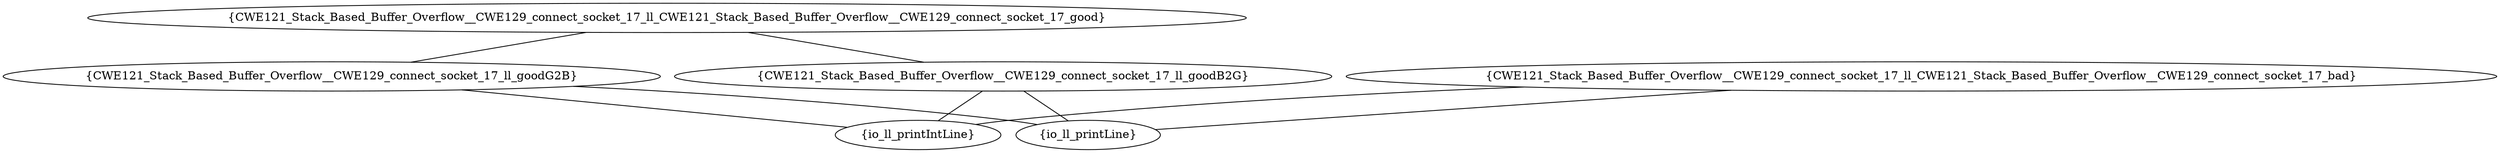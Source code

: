 graph "cg graph" {
CWE121_Stack_Based_Buffer_Overflow__CWE129_connect_socket_17_ll_CWE121_Stack_Based_Buffer_Overflow__CWE129_connect_socket_17_good [label="{CWE121_Stack_Based_Buffer_Overflow__CWE129_connect_socket_17_ll_CWE121_Stack_Based_Buffer_Overflow__CWE129_connect_socket_17_good}"];
CWE121_Stack_Based_Buffer_Overflow__CWE129_connect_socket_17_ll_goodB2G [label="{CWE121_Stack_Based_Buffer_Overflow__CWE129_connect_socket_17_ll_goodB2G}"];
CWE121_Stack_Based_Buffer_Overflow__CWE129_connect_socket_17_ll_goodG2B [label="{CWE121_Stack_Based_Buffer_Overflow__CWE129_connect_socket_17_ll_goodG2B}"];
CWE121_Stack_Based_Buffer_Overflow__CWE129_connect_socket_17_ll_CWE121_Stack_Based_Buffer_Overflow__CWE129_connect_socket_17_bad [label="{CWE121_Stack_Based_Buffer_Overflow__CWE129_connect_socket_17_ll_CWE121_Stack_Based_Buffer_Overflow__CWE129_connect_socket_17_bad}"];
io_ll_printIntLine [label="{io_ll_printIntLine}"];
io_ll_printLine [label="{io_ll_printLine}"];
CWE121_Stack_Based_Buffer_Overflow__CWE129_connect_socket_17_ll_CWE121_Stack_Based_Buffer_Overflow__CWE129_connect_socket_17_good -- CWE121_Stack_Based_Buffer_Overflow__CWE129_connect_socket_17_ll_goodB2G;
CWE121_Stack_Based_Buffer_Overflow__CWE129_connect_socket_17_ll_CWE121_Stack_Based_Buffer_Overflow__CWE129_connect_socket_17_good -- CWE121_Stack_Based_Buffer_Overflow__CWE129_connect_socket_17_ll_goodG2B;
CWE121_Stack_Based_Buffer_Overflow__CWE129_connect_socket_17_ll_CWE121_Stack_Based_Buffer_Overflow__CWE129_connect_socket_17_bad -- io_ll_printIntLine;
CWE121_Stack_Based_Buffer_Overflow__CWE129_connect_socket_17_ll_CWE121_Stack_Based_Buffer_Overflow__CWE129_connect_socket_17_bad -- io_ll_printLine;
CWE121_Stack_Based_Buffer_Overflow__CWE129_connect_socket_17_ll_goodB2G -- io_ll_printIntLine;
CWE121_Stack_Based_Buffer_Overflow__CWE129_connect_socket_17_ll_goodB2G -- io_ll_printLine;
CWE121_Stack_Based_Buffer_Overflow__CWE129_connect_socket_17_ll_goodG2B -- io_ll_printIntLine;
CWE121_Stack_Based_Buffer_Overflow__CWE129_connect_socket_17_ll_goodG2B -- io_ll_printLine;
}
